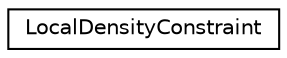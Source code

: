 digraph "Graphical Class Hierarchy"
{
 // LATEX_PDF_SIZE
  edge [fontname="Helvetica",fontsize="10",labelfontname="Helvetica",labelfontsize="10"];
  node [fontname="Helvetica",fontsize="10",shape=record];
  rankdir="LR";
  Node0 [label="LocalDensityConstraint",height=0.2,width=0.4,color="black", fillcolor="white", style="filled",URL="$structLocalDensityConstraint.html",tooltip=" "];
}

